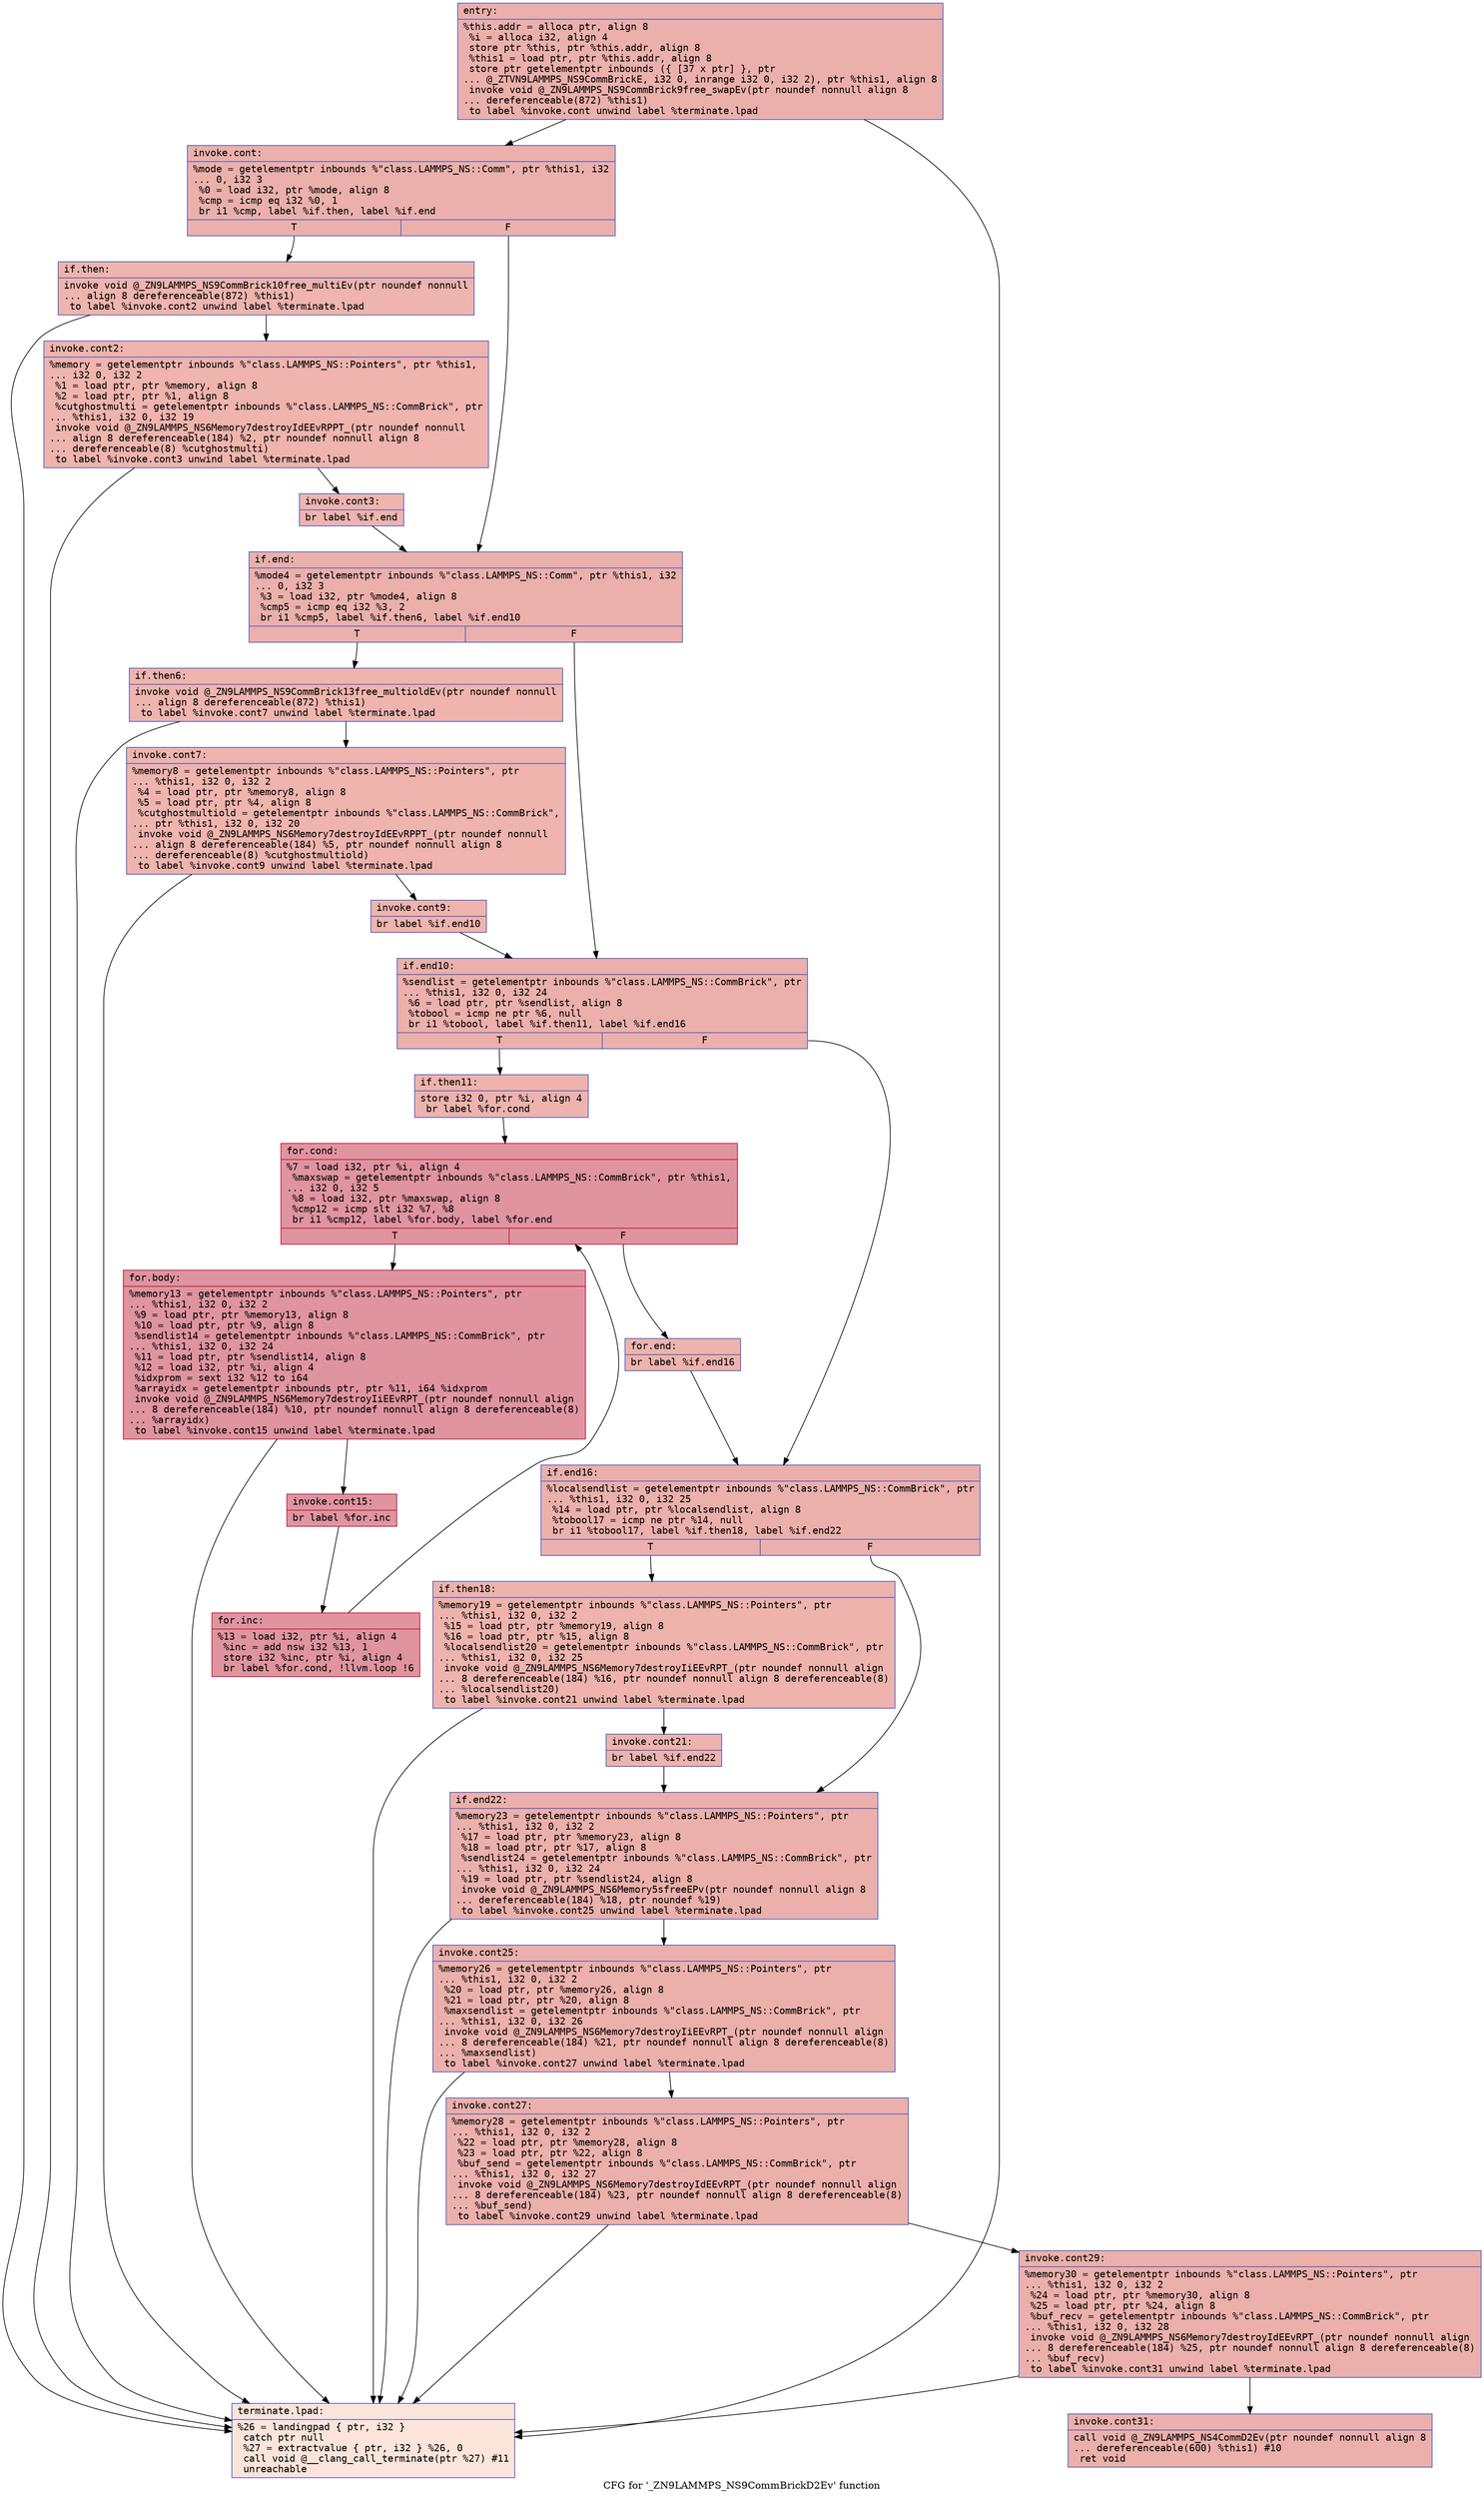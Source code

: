 digraph "CFG for '_ZN9LAMMPS_NS9CommBrickD2Ev' function" {
	label="CFG for '_ZN9LAMMPS_NS9CommBrickD2Ev' function";

	Node0x561fb2f2b040 [shape=record,color="#3d50c3ff", style=filled, fillcolor="#d24b4070" fontname="Courier",label="{entry:\l|  %this.addr = alloca ptr, align 8\l  %i = alloca i32, align 4\l  store ptr %this, ptr %this.addr, align 8\l  %this1 = load ptr, ptr %this.addr, align 8\l  store ptr getelementptr inbounds (\{ [37 x ptr] \}, ptr\l... @_ZTVN9LAMMPS_NS9CommBrickE, i32 0, inrange i32 0, i32 2), ptr %this1, align 8\l  invoke void @_ZN9LAMMPS_NS9CommBrick9free_swapEv(ptr noundef nonnull align 8\l... dereferenceable(872) %this1)\l          to label %invoke.cont unwind label %terminate.lpad\l}"];
	Node0x561fb2f2b040 -> Node0x561fb2f2b220[tooltip="entry -> invoke.cont\nProbability 100.00%" ];
	Node0x561fb2f2b040 -> Node0x561fb2f2b270[tooltip="entry -> terminate.lpad\nProbability 0.00%" ];
	Node0x561fb2f2b220 [shape=record,color="#3d50c3ff", style=filled, fillcolor="#d24b4070" fontname="Courier",label="{invoke.cont:\l|  %mode = getelementptr inbounds %\"class.LAMMPS_NS::Comm\", ptr %this1, i32\l... 0, i32 3\l  %0 = load i32, ptr %mode, align 8\l  %cmp = icmp eq i32 %0, 1\l  br i1 %cmp, label %if.then, label %if.end\l|{<s0>T|<s1>F}}"];
	Node0x561fb2f2b220:s0 -> Node0x561fb2f2b580[tooltip="invoke.cont -> if.then\nProbability 50.00%" ];
	Node0x561fb2f2b220:s1 -> Node0x561fb2f2b5f0[tooltip="invoke.cont -> if.end\nProbability 50.00%" ];
	Node0x561fb2f2b580 [shape=record,color="#3d50c3ff", style=filled, fillcolor="#d8564670" fontname="Courier",label="{if.then:\l|  invoke void @_ZN9LAMMPS_NS9CommBrick10free_multiEv(ptr noundef nonnull\l... align 8 dereferenceable(872) %this1)\l          to label %invoke.cont2 unwind label %terminate.lpad\l}"];
	Node0x561fb2f2b580 -> Node0x561fb2f2b710[tooltip="if.then -> invoke.cont2\nProbability 100.00%" ];
	Node0x561fb2f2b580 -> Node0x561fb2f2b270[tooltip="if.then -> terminate.lpad\nProbability 0.00%" ];
	Node0x561fb2f2b710 [shape=record,color="#3d50c3ff", style=filled, fillcolor="#d8564670" fontname="Courier",label="{invoke.cont2:\l|  %memory = getelementptr inbounds %\"class.LAMMPS_NS::Pointers\", ptr %this1,\l... i32 0, i32 2\l  %1 = load ptr, ptr %memory, align 8\l  %2 = load ptr, ptr %1, align 8\l  %cutghostmulti = getelementptr inbounds %\"class.LAMMPS_NS::CommBrick\", ptr\l... %this1, i32 0, i32 19\l  invoke void @_ZN9LAMMPS_NS6Memory7destroyIdEEvRPPT_(ptr noundef nonnull\l... align 8 dereferenceable(184) %2, ptr noundef nonnull align 8\l... dereferenceable(8) %cutghostmulti)\l          to label %invoke.cont3 unwind label %terminate.lpad\l}"];
	Node0x561fb2f2b710 -> Node0x561fb2f2bc50[tooltip="invoke.cont2 -> invoke.cont3\nProbability 100.00%" ];
	Node0x561fb2f2b710 -> Node0x561fb2f2b270[tooltip="invoke.cont2 -> terminate.lpad\nProbability 0.00%" ];
	Node0x561fb2f2bc50 [shape=record,color="#3d50c3ff", style=filled, fillcolor="#d8564670" fontname="Courier",label="{invoke.cont3:\l|  br label %if.end\l}"];
	Node0x561fb2f2bc50 -> Node0x561fb2f2b5f0[tooltip="invoke.cont3 -> if.end\nProbability 100.00%" ];
	Node0x561fb2f2b5f0 [shape=record,color="#3d50c3ff", style=filled, fillcolor="#d24b4070" fontname="Courier",label="{if.end:\l|  %mode4 = getelementptr inbounds %\"class.LAMMPS_NS::Comm\", ptr %this1, i32\l... 0, i32 3\l  %3 = load i32, ptr %mode4, align 8\l  %cmp5 = icmp eq i32 %3, 2\l  br i1 %cmp5, label %if.then6, label %if.end10\l|{<s0>T|<s1>F}}"];
	Node0x561fb2f2b5f0:s0 -> Node0x561fb2f2c150[tooltip="if.end -> if.then6\nProbability 50.00%" ];
	Node0x561fb2f2b5f0:s1 -> Node0x561fb2f2c1a0[tooltip="if.end -> if.end10\nProbability 50.00%" ];
	Node0x561fb2f2c150 [shape=record,color="#3d50c3ff", style=filled, fillcolor="#d8564670" fontname="Courier",label="{if.then6:\l|  invoke void @_ZN9LAMMPS_NS9CommBrick13free_multioldEv(ptr noundef nonnull\l... align 8 dereferenceable(872) %this1)\l          to label %invoke.cont7 unwind label %terminate.lpad\l}"];
	Node0x561fb2f2c150 -> Node0x561fb2f2c310[tooltip="if.then6 -> invoke.cont7\nProbability 100.00%" ];
	Node0x561fb2f2c150 -> Node0x561fb2f2b270[tooltip="if.then6 -> terminate.lpad\nProbability 0.00%" ];
	Node0x561fb2f2c310 [shape=record,color="#3d50c3ff", style=filled, fillcolor="#d8564670" fontname="Courier",label="{invoke.cont7:\l|  %memory8 = getelementptr inbounds %\"class.LAMMPS_NS::Pointers\", ptr\l... %this1, i32 0, i32 2\l  %4 = load ptr, ptr %memory8, align 8\l  %5 = load ptr, ptr %4, align 8\l  %cutghostmultiold = getelementptr inbounds %\"class.LAMMPS_NS::CommBrick\",\l... ptr %this1, i32 0, i32 20\l  invoke void @_ZN9LAMMPS_NS6Memory7destroyIdEEvRPPT_(ptr noundef nonnull\l... align 8 dereferenceable(184) %5, ptr noundef nonnull align 8\l... dereferenceable(8) %cutghostmultiold)\l          to label %invoke.cont9 unwind label %terminate.lpad\l}"];
	Node0x561fb2f2c310 -> Node0x561fb2f2c7b0[tooltip="invoke.cont7 -> invoke.cont9\nProbability 100.00%" ];
	Node0x561fb2f2c310 -> Node0x561fb2f2b270[tooltip="invoke.cont7 -> terminate.lpad\nProbability 0.00%" ];
	Node0x561fb2f2c7b0 [shape=record,color="#3d50c3ff", style=filled, fillcolor="#d8564670" fontname="Courier",label="{invoke.cont9:\l|  br label %if.end10\l}"];
	Node0x561fb2f2c7b0 -> Node0x561fb2f2c1a0[tooltip="invoke.cont9 -> if.end10\nProbability 100.00%" ];
	Node0x561fb2f2c1a0 [shape=record,color="#3d50c3ff", style=filled, fillcolor="#d24b4070" fontname="Courier",label="{if.end10:\l|  %sendlist = getelementptr inbounds %\"class.LAMMPS_NS::CommBrick\", ptr\l... %this1, i32 0, i32 24\l  %6 = load ptr, ptr %sendlist, align 8\l  %tobool = icmp ne ptr %6, null\l  br i1 %tobool, label %if.then11, label %if.end16\l|{<s0>T|<s1>F}}"];
	Node0x561fb2f2c1a0:s0 -> Node0x561fb2f2b8f0[tooltip="if.end10 -> if.then11\nProbability 62.50%" ];
	Node0x561fb2f2c1a0:s1 -> Node0x561fb2f2b940[tooltip="if.end10 -> if.end16\nProbability 37.50%" ];
	Node0x561fb2f2b8f0 [shape=record,color="#3d50c3ff", style=filled, fillcolor="#d6524470" fontname="Courier",label="{if.then11:\l|  store i32 0, ptr %i, align 4\l  br label %for.cond\l}"];
	Node0x561fb2f2b8f0 -> Node0x561fb2f2ba40[tooltip="if.then11 -> for.cond\nProbability 100.00%" ];
	Node0x561fb2f2ba40 [shape=record,color="#b70d28ff", style=filled, fillcolor="#b70d2870" fontname="Courier",label="{for.cond:\l|  %7 = load i32, ptr %i, align 4\l  %maxswap = getelementptr inbounds %\"class.LAMMPS_NS::CommBrick\", ptr %this1,\l... i32 0, i32 5\l  %8 = load i32, ptr %maxswap, align 8\l  %cmp12 = icmp slt i32 %7, %8\l  br i1 %cmp12, label %for.body, label %for.end\l|{<s0>T|<s1>F}}"];
	Node0x561fb2f2ba40:s0 -> Node0x561fb2f2d2a0[tooltip="for.cond -> for.body\nProbability 96.88%" ];
	Node0x561fb2f2ba40:s1 -> Node0x561fb2f2d320[tooltip="for.cond -> for.end\nProbability 3.12%" ];
	Node0x561fb2f2d2a0 [shape=record,color="#b70d28ff", style=filled, fillcolor="#b70d2870" fontname="Courier",label="{for.body:\l|  %memory13 = getelementptr inbounds %\"class.LAMMPS_NS::Pointers\", ptr\l... %this1, i32 0, i32 2\l  %9 = load ptr, ptr %memory13, align 8\l  %10 = load ptr, ptr %9, align 8\l  %sendlist14 = getelementptr inbounds %\"class.LAMMPS_NS::CommBrick\", ptr\l... %this1, i32 0, i32 24\l  %11 = load ptr, ptr %sendlist14, align 8\l  %12 = load i32, ptr %i, align 4\l  %idxprom = sext i32 %12 to i64\l  %arrayidx = getelementptr inbounds ptr, ptr %11, i64 %idxprom\l  invoke void @_ZN9LAMMPS_NS6Memory7destroyIiEEvRPT_(ptr noundef nonnull align\l... 8 dereferenceable(184) %10, ptr noundef nonnull align 8 dereferenceable(8)\l... %arrayidx)\l          to label %invoke.cont15 unwind label %terminate.lpad\l}"];
	Node0x561fb2f2d2a0 -> Node0x561fb2f2d9b0[tooltip="for.body -> invoke.cont15\nProbability 100.00%" ];
	Node0x561fb2f2d2a0 -> Node0x561fb2f2b270[tooltip="for.body -> terminate.lpad\nProbability 0.00%" ];
	Node0x561fb2f2d9b0 [shape=record,color="#b70d28ff", style=filled, fillcolor="#b70d2870" fontname="Courier",label="{invoke.cont15:\l|  br label %for.inc\l}"];
	Node0x561fb2f2d9b0 -> Node0x561fb2f2dcd0[tooltip="invoke.cont15 -> for.inc\nProbability 100.00%" ];
	Node0x561fb2f2dcd0 [shape=record,color="#b70d28ff", style=filled, fillcolor="#b70d2870" fontname="Courier",label="{for.inc:\l|  %13 = load i32, ptr %i, align 4\l  %inc = add nsw i32 %13, 1\l  store i32 %inc, ptr %i, align 4\l  br label %for.cond, !llvm.loop !6\l}"];
	Node0x561fb2f2dcd0 -> Node0x561fb2f2ba40[tooltip="for.inc -> for.cond\nProbability 100.00%" ];
	Node0x561fb2f2d320 [shape=record,color="#3d50c3ff", style=filled, fillcolor="#d6524470" fontname="Courier",label="{for.end:\l|  br label %if.end16\l}"];
	Node0x561fb2f2d320 -> Node0x561fb2f2b940[tooltip="for.end -> if.end16\nProbability 100.00%" ];
	Node0x561fb2f2b940 [shape=record,color="#3d50c3ff", style=filled, fillcolor="#d24b4070" fontname="Courier",label="{if.end16:\l|  %localsendlist = getelementptr inbounds %\"class.LAMMPS_NS::CommBrick\", ptr\l... %this1, i32 0, i32 25\l  %14 = load ptr, ptr %localsendlist, align 8\l  %tobool17 = icmp ne ptr %14, null\l  br i1 %tobool17, label %if.then18, label %if.end22\l|{<s0>T|<s1>F}}"];
	Node0x561fb2f2b940:s0 -> Node0x561fb2f2e2f0[tooltip="if.end16 -> if.then18\nProbability 62.50%" ];
	Node0x561fb2f2b940:s1 -> Node0x561fb2f2e370[tooltip="if.end16 -> if.end22\nProbability 37.50%" ];
	Node0x561fb2f2e2f0 [shape=record,color="#3d50c3ff", style=filled, fillcolor="#d6524470" fontname="Courier",label="{if.then18:\l|  %memory19 = getelementptr inbounds %\"class.LAMMPS_NS::Pointers\", ptr\l... %this1, i32 0, i32 2\l  %15 = load ptr, ptr %memory19, align 8\l  %16 = load ptr, ptr %15, align 8\l  %localsendlist20 = getelementptr inbounds %\"class.LAMMPS_NS::CommBrick\", ptr\l... %this1, i32 0, i32 25\l  invoke void @_ZN9LAMMPS_NS6Memory7destroyIiEEvRPT_(ptr noundef nonnull align\l... 8 dereferenceable(184) %16, ptr noundef nonnull align 8 dereferenceable(8)\l... %localsendlist20)\l          to label %invoke.cont21 unwind label %terminate.lpad\l}"];
	Node0x561fb2f2e2f0 -> Node0x561fb2f2e7e0[tooltip="if.then18 -> invoke.cont21\nProbability 100.00%" ];
	Node0x561fb2f2e2f0 -> Node0x561fb2f2b270[tooltip="if.then18 -> terminate.lpad\nProbability 0.00%" ];
	Node0x561fb2f2e7e0 [shape=record,color="#3d50c3ff", style=filled, fillcolor="#d6524470" fontname="Courier",label="{invoke.cont21:\l|  br label %if.end22\l}"];
	Node0x561fb2f2e7e0 -> Node0x561fb2f2e370[tooltip="invoke.cont21 -> if.end22\nProbability 100.00%" ];
	Node0x561fb2f2e370 [shape=record,color="#3d50c3ff", style=filled, fillcolor="#d24b4070" fontname="Courier",label="{if.end22:\l|  %memory23 = getelementptr inbounds %\"class.LAMMPS_NS::Pointers\", ptr\l... %this1, i32 0, i32 2\l  %17 = load ptr, ptr %memory23, align 8\l  %18 = load ptr, ptr %17, align 8\l  %sendlist24 = getelementptr inbounds %\"class.LAMMPS_NS::CommBrick\", ptr\l... %this1, i32 0, i32 24\l  %19 = load ptr, ptr %sendlist24, align 8\l  invoke void @_ZN9LAMMPS_NS6Memory5sfreeEPv(ptr noundef nonnull align 8\l... dereferenceable(184) %18, ptr noundef %19)\l          to label %invoke.cont25 unwind label %terminate.lpad\l}"];
	Node0x561fb2f2e370 -> Node0x561fb2f2ed90[tooltip="if.end22 -> invoke.cont25\nProbability 100.00%" ];
	Node0x561fb2f2e370 -> Node0x561fb2f2b270[tooltip="if.end22 -> terminate.lpad\nProbability 0.00%" ];
	Node0x561fb2f2ed90 [shape=record,color="#3d50c3ff", style=filled, fillcolor="#d24b4070" fontname="Courier",label="{invoke.cont25:\l|  %memory26 = getelementptr inbounds %\"class.LAMMPS_NS::Pointers\", ptr\l... %this1, i32 0, i32 2\l  %20 = load ptr, ptr %memory26, align 8\l  %21 = load ptr, ptr %20, align 8\l  %maxsendlist = getelementptr inbounds %\"class.LAMMPS_NS::CommBrick\", ptr\l... %this1, i32 0, i32 26\l  invoke void @_ZN9LAMMPS_NS6Memory7destroyIiEEvRPT_(ptr noundef nonnull align\l... 8 dereferenceable(184) %21, ptr noundef nonnull align 8 dereferenceable(8)\l... %maxsendlist)\l          to label %invoke.cont27 unwind label %terminate.lpad\l}"];
	Node0x561fb2f2ed90 -> Node0x561fb2f25440[tooltip="invoke.cont25 -> invoke.cont27\nProbability 100.00%" ];
	Node0x561fb2f2ed90 -> Node0x561fb2f2b270[tooltip="invoke.cont25 -> terminate.lpad\nProbability 0.00%" ];
	Node0x561fb2f25440 [shape=record,color="#3d50c3ff", style=filled, fillcolor="#d24b4070" fontname="Courier",label="{invoke.cont27:\l|  %memory28 = getelementptr inbounds %\"class.LAMMPS_NS::Pointers\", ptr\l... %this1, i32 0, i32 2\l  %22 = load ptr, ptr %memory28, align 8\l  %23 = load ptr, ptr %22, align 8\l  %buf_send = getelementptr inbounds %\"class.LAMMPS_NS::CommBrick\", ptr\l... %this1, i32 0, i32 27\l  invoke void @_ZN9LAMMPS_NS6Memory7destroyIdEEvRPT_(ptr noundef nonnull align\l... 8 dereferenceable(184) %23, ptr noundef nonnull align 8 dereferenceable(8)\l... %buf_send)\l          to label %invoke.cont29 unwind label %terminate.lpad\l}"];
	Node0x561fb2f25440 -> Node0x561fb2f258f0[tooltip="invoke.cont27 -> invoke.cont29\nProbability 100.00%" ];
	Node0x561fb2f25440 -> Node0x561fb2f2b270[tooltip="invoke.cont27 -> terminate.lpad\nProbability 0.00%" ];
	Node0x561fb2f258f0 [shape=record,color="#3d50c3ff", style=filled, fillcolor="#d24b4070" fontname="Courier",label="{invoke.cont29:\l|  %memory30 = getelementptr inbounds %\"class.LAMMPS_NS::Pointers\", ptr\l... %this1, i32 0, i32 2\l  %24 = load ptr, ptr %memory30, align 8\l  %25 = load ptr, ptr %24, align 8\l  %buf_recv = getelementptr inbounds %\"class.LAMMPS_NS::CommBrick\", ptr\l... %this1, i32 0, i32 28\l  invoke void @_ZN9LAMMPS_NS6Memory7destroyIdEEvRPT_(ptr noundef nonnull align\l... 8 dereferenceable(184) %25, ptr noundef nonnull align 8 dereferenceable(8)\l... %buf_recv)\l          to label %invoke.cont31 unwind label %terminate.lpad\l}"];
	Node0x561fb2f258f0 -> Node0x561fb2f25e50[tooltip="invoke.cont29 -> invoke.cont31\nProbability 100.00%" ];
	Node0x561fb2f258f0 -> Node0x561fb2f2b270[tooltip="invoke.cont29 -> terminate.lpad\nProbability 0.00%" ];
	Node0x561fb2f25e50 [shape=record,color="#3d50c3ff", style=filled, fillcolor="#d24b4070" fontname="Courier",label="{invoke.cont31:\l|  call void @_ZN9LAMMPS_NS4CommD2Ev(ptr noundef nonnull align 8\l... dereferenceable(600) %this1) #10\l  ret void\l}"];
	Node0x561fb2f2b270 [shape=record,color="#3d50c3ff", style=filled, fillcolor="#f5c1a970" fontname="Courier",label="{terminate.lpad:\l|  %26 = landingpad \{ ptr, i32 \}\l          catch ptr null\l  %27 = extractvalue \{ ptr, i32 \} %26, 0\l  call void @__clang_call_terminate(ptr %27) #11\l  unreachable\l}"];
}
